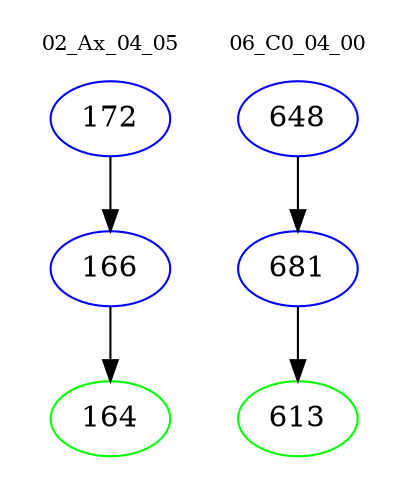 digraph{
subgraph cluster_0 {
color = white
label = "02_Ax_04_05";
fontsize=10;
T0_172 [label="172", color="blue"]
T0_172 -> T0_166 [color="black"]
T0_166 [label="166", color="blue"]
T0_166 -> T0_164 [color="black"]
T0_164 [label="164", color="green"]
}
subgraph cluster_1 {
color = white
label = "06_C0_04_00";
fontsize=10;
T1_648 [label="648", color="blue"]
T1_648 -> T1_681 [color="black"]
T1_681 [label="681", color="blue"]
T1_681 -> T1_613 [color="black"]
T1_613 [label="613", color="green"]
}
}

